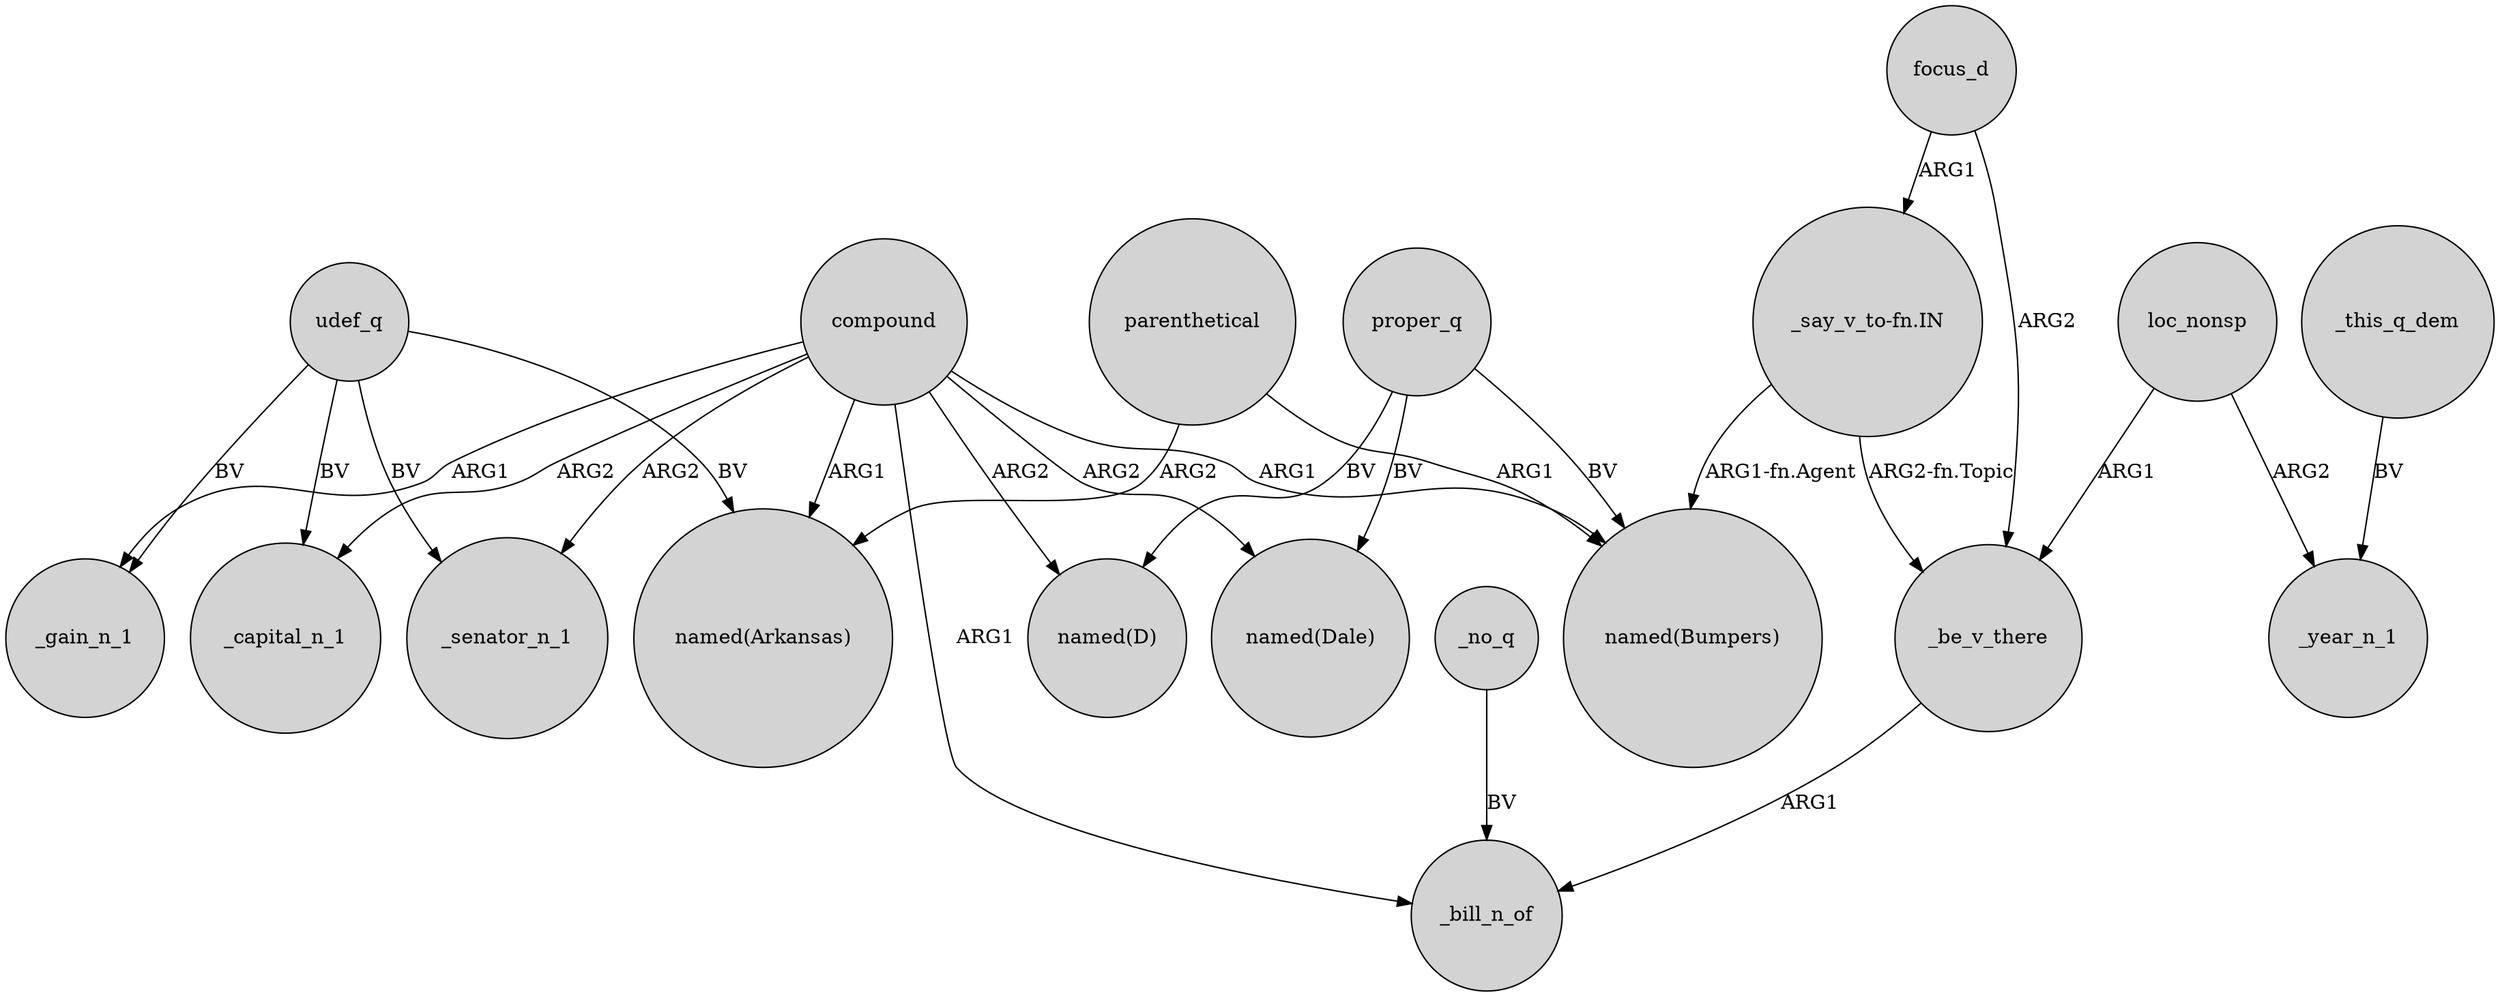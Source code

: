 digraph {
	node [shape=circle style=filled]
	parenthetical -> "named(Bumpers)" [label=ARG1]
	udef_q -> _senator_n_1 [label=BV]
	compound -> _capital_n_1 [label=ARG2]
	compound -> _bill_n_of [label=ARG1]
	udef_q -> _gain_n_1 [label=BV]
	parenthetical -> "named(Arkansas)" [label=ARG2]
	"_say_v_to-fn.IN" -> "named(Bumpers)" [label="ARG1-fn.Agent"]
	loc_nonsp -> _be_v_there [label=ARG1]
	compound -> "named(Arkansas)" [label=ARG1]
	udef_q -> "named(Arkansas)" [label=BV]
	_no_q -> _bill_n_of [label=BV]
	"_say_v_to-fn.IN" -> _be_v_there [label="ARG2-fn.Topic"]
	_be_v_there -> _bill_n_of [label=ARG1]
	loc_nonsp -> _year_n_1 [label=ARG2]
	compound -> _senator_n_1 [label=ARG2]
	compound -> "named(D)" [label=ARG2]
	proper_q -> "named(Bumpers)" [label=BV]
	compound -> _gain_n_1 [label=ARG1]
	proper_q -> "named(D)" [label=BV]
	compound -> "named(Bumpers)" [label=ARG1]
	compound -> "named(Dale)" [label=ARG2]
	proper_q -> "named(Dale)" [label=BV]
	focus_d -> _be_v_there [label=ARG2]
	focus_d -> "_say_v_to-fn.IN" [label=ARG1]
	udef_q -> _capital_n_1 [label=BV]
	_this_q_dem -> _year_n_1 [label=BV]
}
